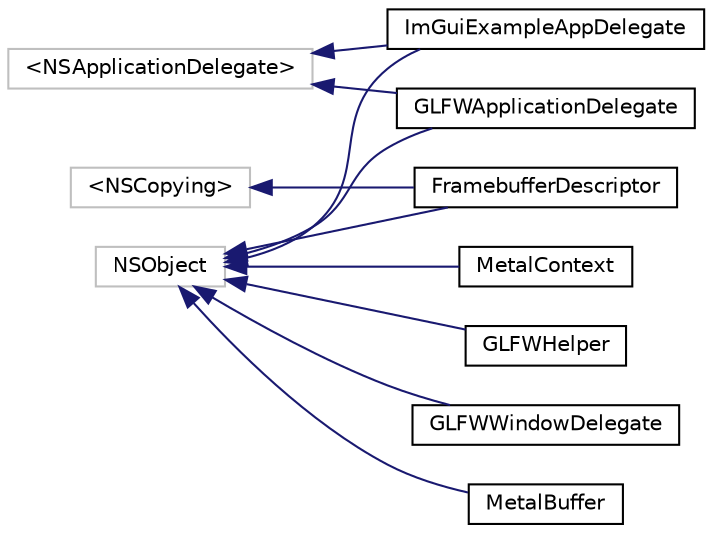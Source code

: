 digraph "Graphical Class Hierarchy"
{
 // LATEX_PDF_SIZE
  edge [fontname="Helvetica",fontsize="10",labelfontname="Helvetica",labelfontsize="10"];
  node [fontname="Helvetica",fontsize="10",shape=record];
  rankdir="LR";
  Node344 [label="\<NSApplicationDelegate\>",height=0.2,width=0.4,color="grey75", fillcolor="white", style="filled",tooltip=" "];
  Node344 -> Node336 [dir="back",color="midnightblue",fontsize="10",style="solid",fontname="Helvetica"];
  Node336 [label="GLFWApplicationDelegate",height=0.2,width=0.4,color="black", fillcolor="white", style="filled",URL="$interfaceGLFWApplicationDelegate.html",tooltip=" "];
  Node344 -> Node339 [dir="back",color="midnightblue",fontsize="10",style="solid",fontname="Helvetica"];
  Node339 [label="ImGuiExampleAppDelegate",height=0.2,width=0.4,color="black", fillcolor="white", style="filled",URL="$interfaceImGuiExampleAppDelegate.html",tooltip=" "];
  Node343 [label="\<NSCopying\>",height=0.2,width=0.4,color="grey75", fillcolor="white", style="filled",tooltip=" "];
  Node343 -> Node0 [dir="back",color="midnightblue",fontsize="10",style="solid",fontname="Helvetica"];
  Node0 [label="FramebufferDescriptor",height=0.2,width=0.4,color="black", fillcolor="white", style="filled",URL="$interfaceFramebufferDescriptor.html",tooltip=" "];
  Node334 [label="NSObject",height=0.2,width=0.4,color="grey75", fillcolor="white", style="filled",tooltip=" "];
  Node334 -> Node0 [dir="back",color="midnightblue",fontsize="10",style="solid",fontname="Helvetica"];
  Node334 -> Node336 [dir="back",color="midnightblue",fontsize="10",style="solid",fontname="Helvetica"];
  Node334 -> Node337 [dir="back",color="midnightblue",fontsize="10",style="solid",fontname="Helvetica"];
  Node337 [label="GLFWHelper",height=0.2,width=0.4,color="black", fillcolor="white", style="filled",URL="$interfaceGLFWHelper.html",tooltip=" "];
  Node334 -> Node338 [dir="back",color="midnightblue",fontsize="10",style="solid",fontname="Helvetica"];
  Node338 [label="GLFWWindowDelegate",height=0.2,width=0.4,color="black", fillcolor="white", style="filled",URL="$interfaceGLFWWindowDelegate.html",tooltip=" "];
  Node334 -> Node339 [dir="back",color="midnightblue",fontsize="10",style="solid",fontname="Helvetica"];
  Node334 -> Node340 [dir="back",color="midnightblue",fontsize="10",style="solid",fontname="Helvetica"];
  Node340 [label="MetalBuffer",height=0.2,width=0.4,color="black", fillcolor="white", style="filled",URL="$interfaceMetalBuffer.html",tooltip=" "];
  Node334 -> Node341 [dir="back",color="midnightblue",fontsize="10",style="solid",fontname="Helvetica"];
  Node341 [label="MetalContext",height=0.2,width=0.4,color="black", fillcolor="white", style="filled",URL="$interfaceMetalContext.html",tooltip=" "];
}

